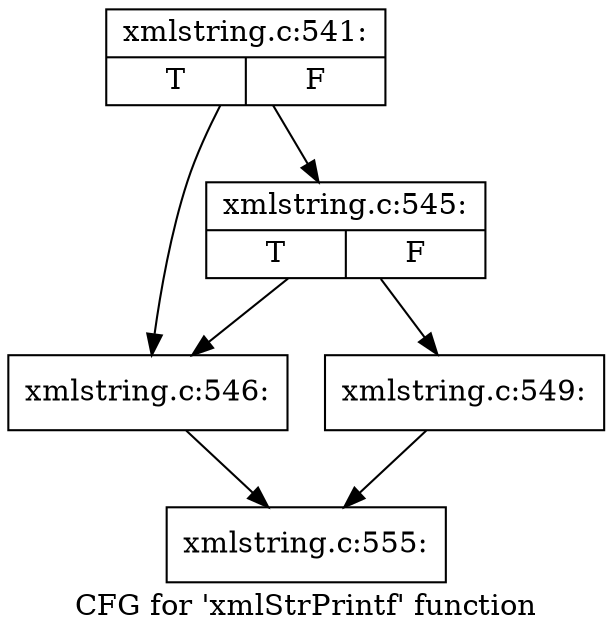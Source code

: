 digraph "CFG for 'xmlStrPrintf' function" {
	label="CFG for 'xmlStrPrintf' function";

	Node0x38fa110 [shape=record,label="{xmlstring.c:541:|{<s0>T|<s1>F}}"];
	Node0x38fa110 -> Node0x38fd300;
	Node0x38fa110 -> Node0x38fd3a0;
	Node0x38fd3a0 [shape=record,label="{xmlstring.c:545:|{<s0>T|<s1>F}}"];
	Node0x38fd3a0 -> Node0x38fd300;
	Node0x38fd3a0 -> Node0x38fd350;
	Node0x38fd300 [shape=record,label="{xmlstring.c:546:}"];
	Node0x38fd300 -> Node0x38f9e00;
	Node0x38fd350 [shape=record,label="{xmlstring.c:549:}"];
	Node0x38fd350 -> Node0x38f9e00;
	Node0x38f9e00 [shape=record,label="{xmlstring.c:555:}"];
}
